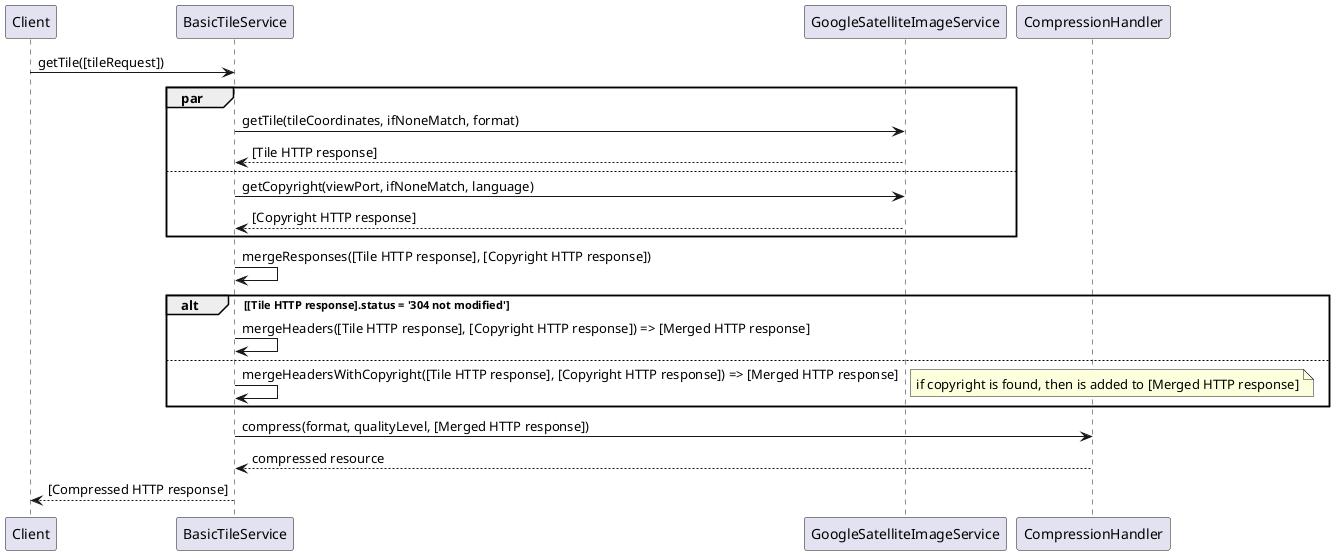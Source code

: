 @startuml BasicTileService.getTile

!$tileRequest = "[tileRequest]"
!$tile_http_resp = "[Tile HTTP response]"
!$copyright_http_resp = "[Copyright HTTP response]"
!$merged_http_resp = "[Merged HTTP response]"
!$compressed_http_resp = "[Compressed HTTP response]"

Client -> BasicTileService: getTile($tileRequest)

par
    BasicTileService -> GoogleSatelliteImageService: getTile(tileCoordinates, ifNoneMatch, format)
    GoogleSatelliteImageService --> BasicTileService: $tile_http_resp
else
    BasicTileService -> GoogleSatelliteImageService: getCopyright(viewPort, ifNoneMatch, language)
    GoogleSatelliteImageService --> BasicTileService: $copyright_http_resp
end

BasicTileService -> BasicTileService: mergeResponses($tile_http_resp, $copyright_http_resp)

alt $tile_http_resp.status = '304 not modified'
    BasicTileService -> BasicTileService: mergeHeaders($tile_http_resp, $copyright_http_resp) => $merged_http_resp
else
    BasicTileService -> BasicTileService: mergeHeadersWithCopyright($tile_http_resp, $copyright_http_resp) => $merged_http_resp
    note right: if copyright is found, then is added to $merged_http_resp
end

BasicTileService -> CompressionHandler: compress(format, qualityLevel, $merged_http_resp)
CompressionHandler --> BasicTileService: compressed resource
BasicTileService --> Client: $compressed_http_resp

@enduml